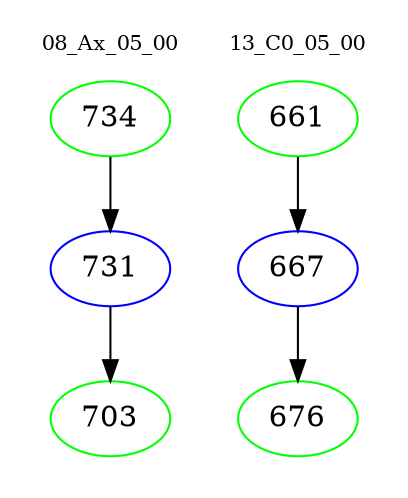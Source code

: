 digraph{
subgraph cluster_0 {
color = white
label = "08_Ax_05_00";
fontsize=10;
T0_734 [label="734", color="green"]
T0_734 -> T0_731 [color="black"]
T0_731 [label="731", color="blue"]
T0_731 -> T0_703 [color="black"]
T0_703 [label="703", color="green"]
}
subgraph cluster_1 {
color = white
label = "13_C0_05_00";
fontsize=10;
T1_661 [label="661", color="green"]
T1_661 -> T1_667 [color="black"]
T1_667 [label="667", color="blue"]
T1_667 -> T1_676 [color="black"]
T1_676 [label="676", color="green"]
}
}
